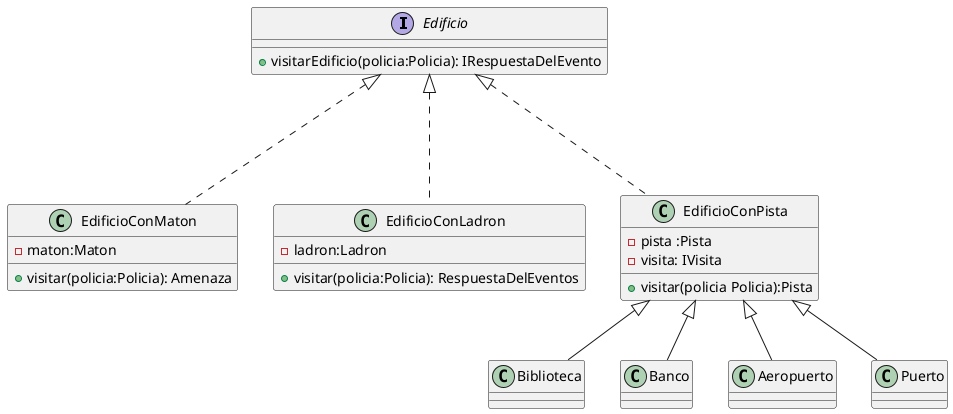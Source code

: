 @startuml

interface Edificio
{
    + visitarEdificio(policia:Policia): IRespuestaDelEvento
}
class EdificioConMaton
{
    - maton:Maton
    +visitar(policia:Policia): Amenaza
}
class EdificioConLadron
{
    - ladron:Ladron
    + visitar(policia:Policia): RespuestaDelEventos
}

class Biblioteca
{

}

class Banco
{

}

class Aeropuerto
{

}
class Puerto
{

}


class EdificioConPista
{
    - pista :Pista
    - visita: IVisita
    + visitar(policia Policia):Pista
}

EdificioConPista<|-- Banco
EdificioConPista<|-- Aeropuerto
EdificioConPista<|-- Puerto
EdificioConPista<|-- Biblioteca

Edificio <|... EdificioConLadron
Edificio <|... EdificioConMaton
Edificio <|... EdificioConPista


@enduml